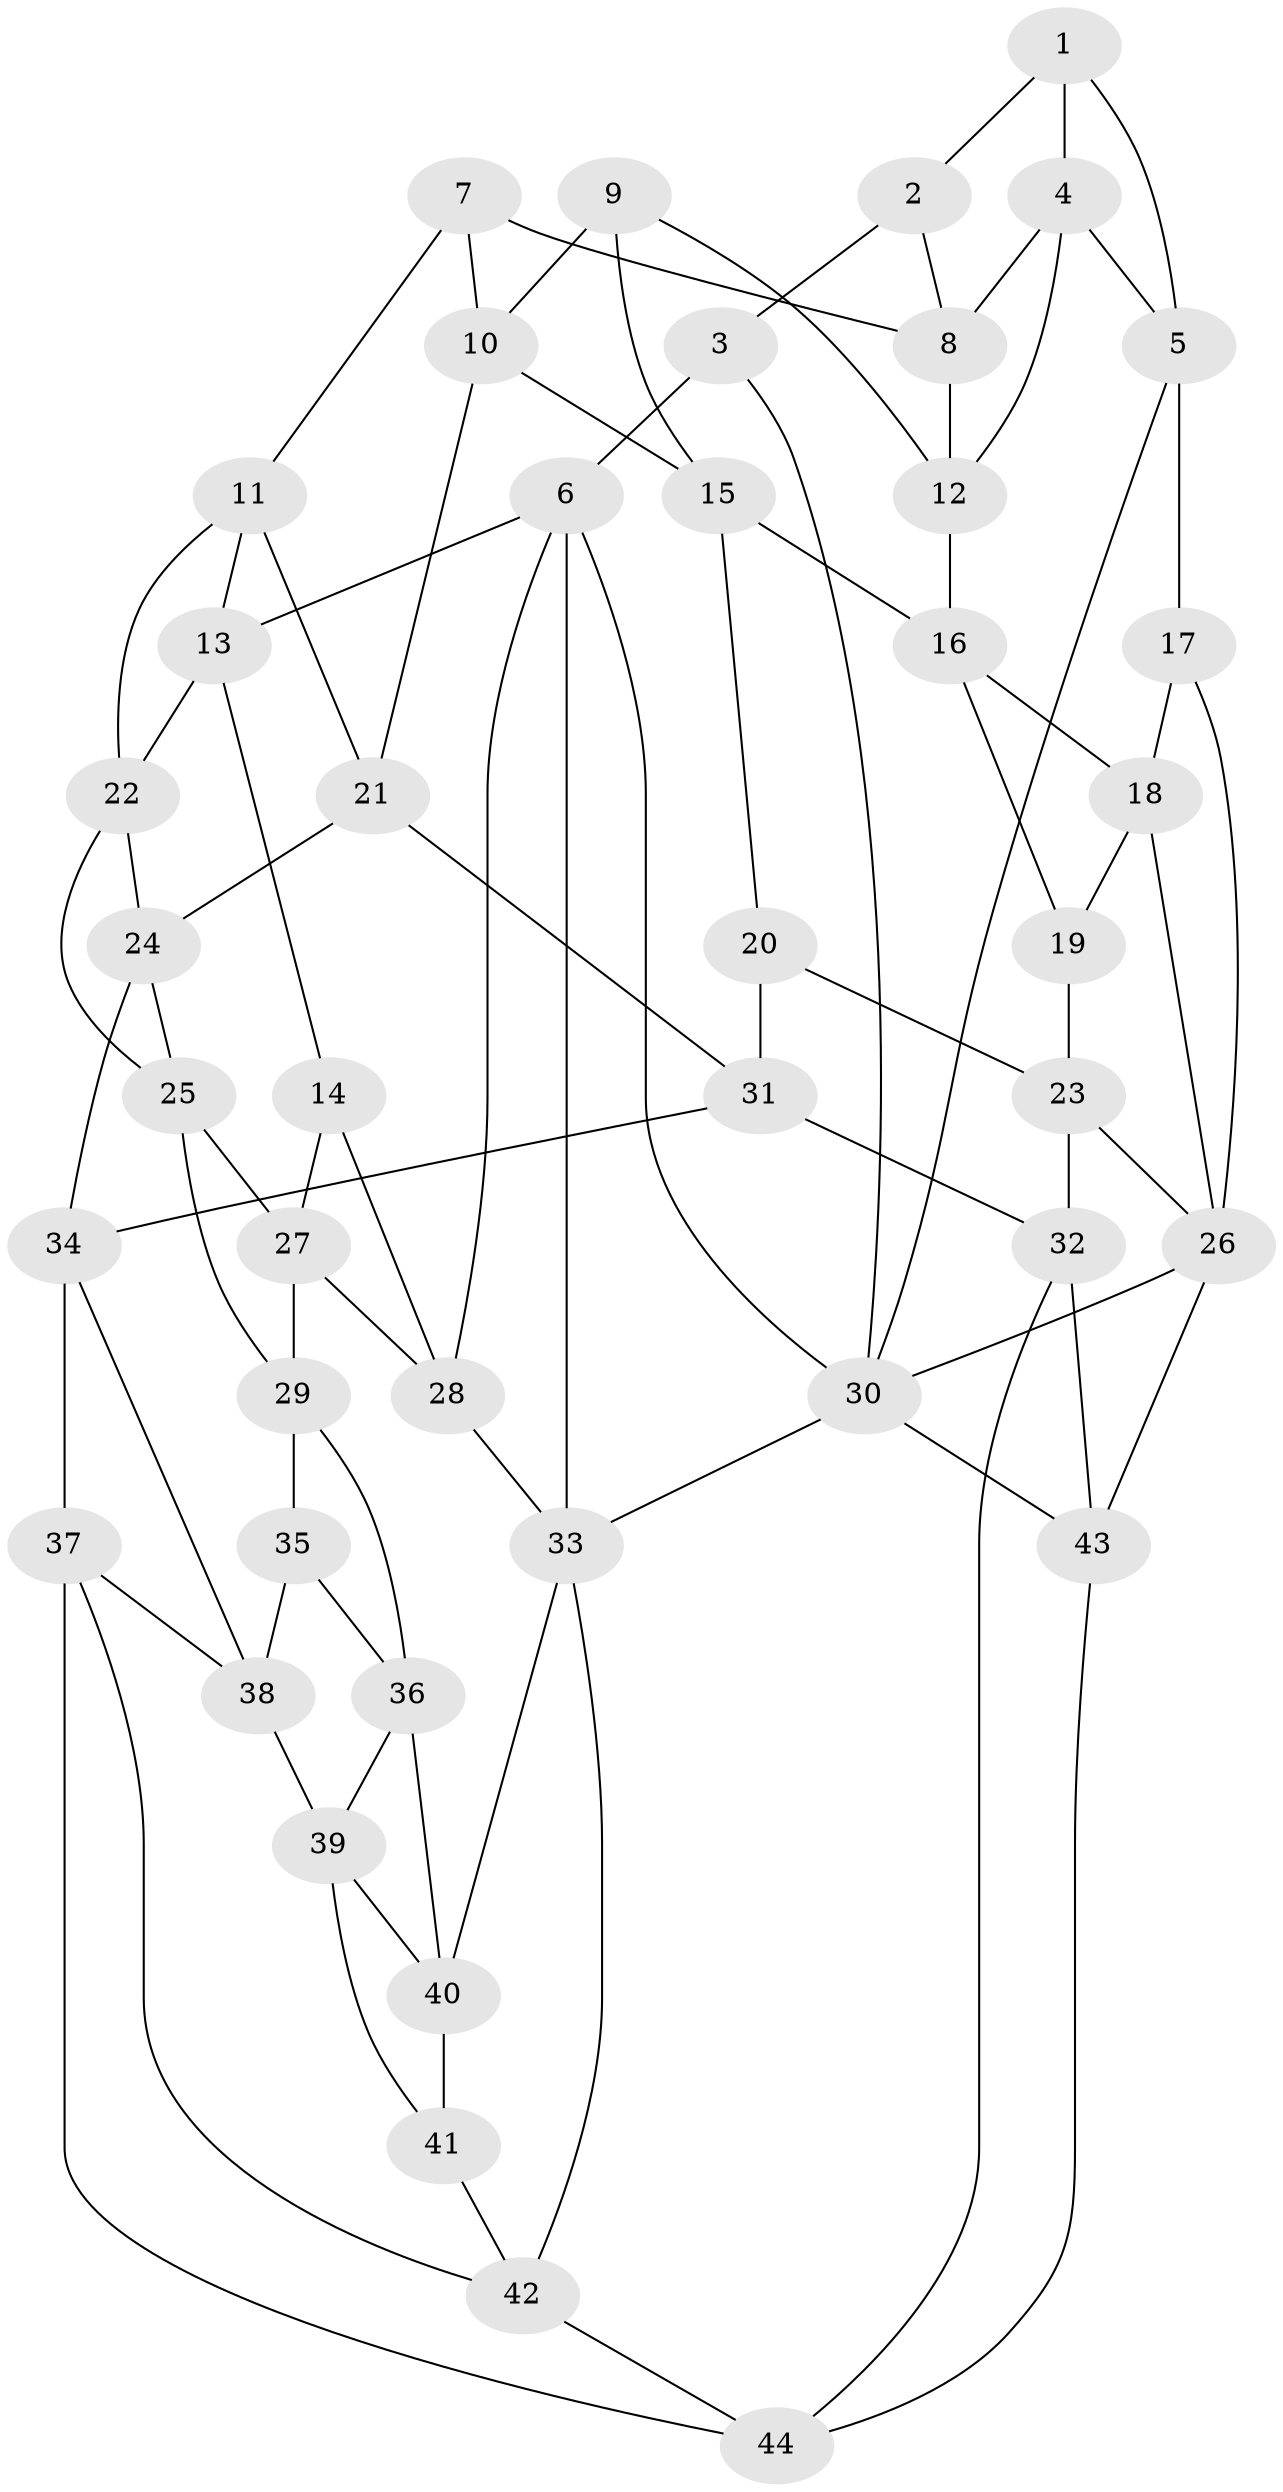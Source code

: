 // original degree distribution, {3: 0.022727272727272728, 5: 0.5681818181818182, 6: 0.19318181818181818, 4: 0.2159090909090909}
// Generated by graph-tools (version 1.1) at 2025/38/03/04/25 23:38:29]
// undirected, 44 vertices, 85 edges
graph export_dot {
  node [color=gray90,style=filled];
  1;
  2;
  3;
  4;
  5;
  6;
  7;
  8;
  9;
  10;
  11;
  12;
  13;
  14;
  15;
  16;
  17;
  18;
  19;
  20;
  21;
  22;
  23;
  24;
  25;
  26;
  27;
  28;
  29;
  30;
  31;
  32;
  33;
  34;
  35;
  36;
  37;
  38;
  39;
  40;
  41;
  42;
  43;
  44;
  1 -- 2 [weight=1.0];
  1 -- 4 [weight=1.0];
  1 -- 5 [weight=1.0];
  2 -- 3 [weight=1.0];
  2 -- 8 [weight=1.0];
  3 -- 6 [weight=1.0];
  3 -- 30 [weight=1.0];
  4 -- 5 [weight=1.0];
  4 -- 8 [weight=1.0];
  4 -- 12 [weight=1.0];
  5 -- 17 [weight=1.0];
  5 -- 30 [weight=1.0];
  6 -- 13 [weight=1.0];
  6 -- 28 [weight=1.0];
  6 -- 30 [weight=1.0];
  6 -- 33 [weight=1.0];
  7 -- 8 [weight=1.0];
  7 -- 10 [weight=1.0];
  7 -- 11 [weight=1.0];
  8 -- 12 [weight=1.0];
  9 -- 10 [weight=1.0];
  9 -- 12 [weight=1.0];
  9 -- 15 [weight=1.0];
  10 -- 15 [weight=1.0];
  10 -- 21 [weight=1.0];
  11 -- 13 [weight=1.0];
  11 -- 21 [weight=1.0];
  11 -- 22 [weight=1.0];
  12 -- 16 [weight=1.0];
  13 -- 14 [weight=1.0];
  13 -- 22 [weight=1.0];
  14 -- 27 [weight=1.0];
  14 -- 28 [weight=1.0];
  15 -- 16 [weight=1.0];
  15 -- 20 [weight=1.0];
  16 -- 18 [weight=1.0];
  16 -- 19 [weight=1.0];
  17 -- 18 [weight=1.0];
  17 -- 26 [weight=1.0];
  18 -- 19 [weight=1.0];
  18 -- 26 [weight=1.0];
  19 -- 23 [weight=1.0];
  20 -- 23 [weight=1.0];
  20 -- 31 [weight=1.0];
  21 -- 24 [weight=1.0];
  21 -- 31 [weight=1.0];
  22 -- 24 [weight=1.0];
  22 -- 25 [weight=1.0];
  23 -- 26 [weight=1.0];
  23 -- 32 [weight=1.0];
  24 -- 25 [weight=1.0];
  24 -- 34 [weight=1.0];
  25 -- 27 [weight=1.0];
  25 -- 29 [weight=1.0];
  26 -- 30 [weight=1.0];
  26 -- 43 [weight=1.0];
  27 -- 28 [weight=1.0];
  27 -- 29 [weight=1.0];
  28 -- 33 [weight=1.0];
  29 -- 35 [weight=1.0];
  29 -- 36 [weight=1.0];
  30 -- 33 [weight=1.0];
  30 -- 43 [weight=1.0];
  31 -- 32 [weight=1.0];
  31 -- 34 [weight=1.0];
  32 -- 43 [weight=1.0];
  32 -- 44 [weight=1.0];
  33 -- 40 [weight=1.0];
  33 -- 42 [weight=1.0];
  34 -- 37 [weight=1.0];
  34 -- 38 [weight=1.0];
  35 -- 36 [weight=1.0];
  35 -- 38 [weight=1.0];
  36 -- 39 [weight=1.0];
  36 -- 40 [weight=1.0];
  37 -- 38 [weight=1.0];
  37 -- 42 [weight=1.0];
  37 -- 44 [weight=1.0];
  38 -- 39 [weight=1.0];
  39 -- 40 [weight=1.0];
  39 -- 41 [weight=1.0];
  40 -- 41 [weight=1.0];
  41 -- 42 [weight=1.0];
  42 -- 44 [weight=1.0];
  43 -- 44 [weight=1.0];
}
